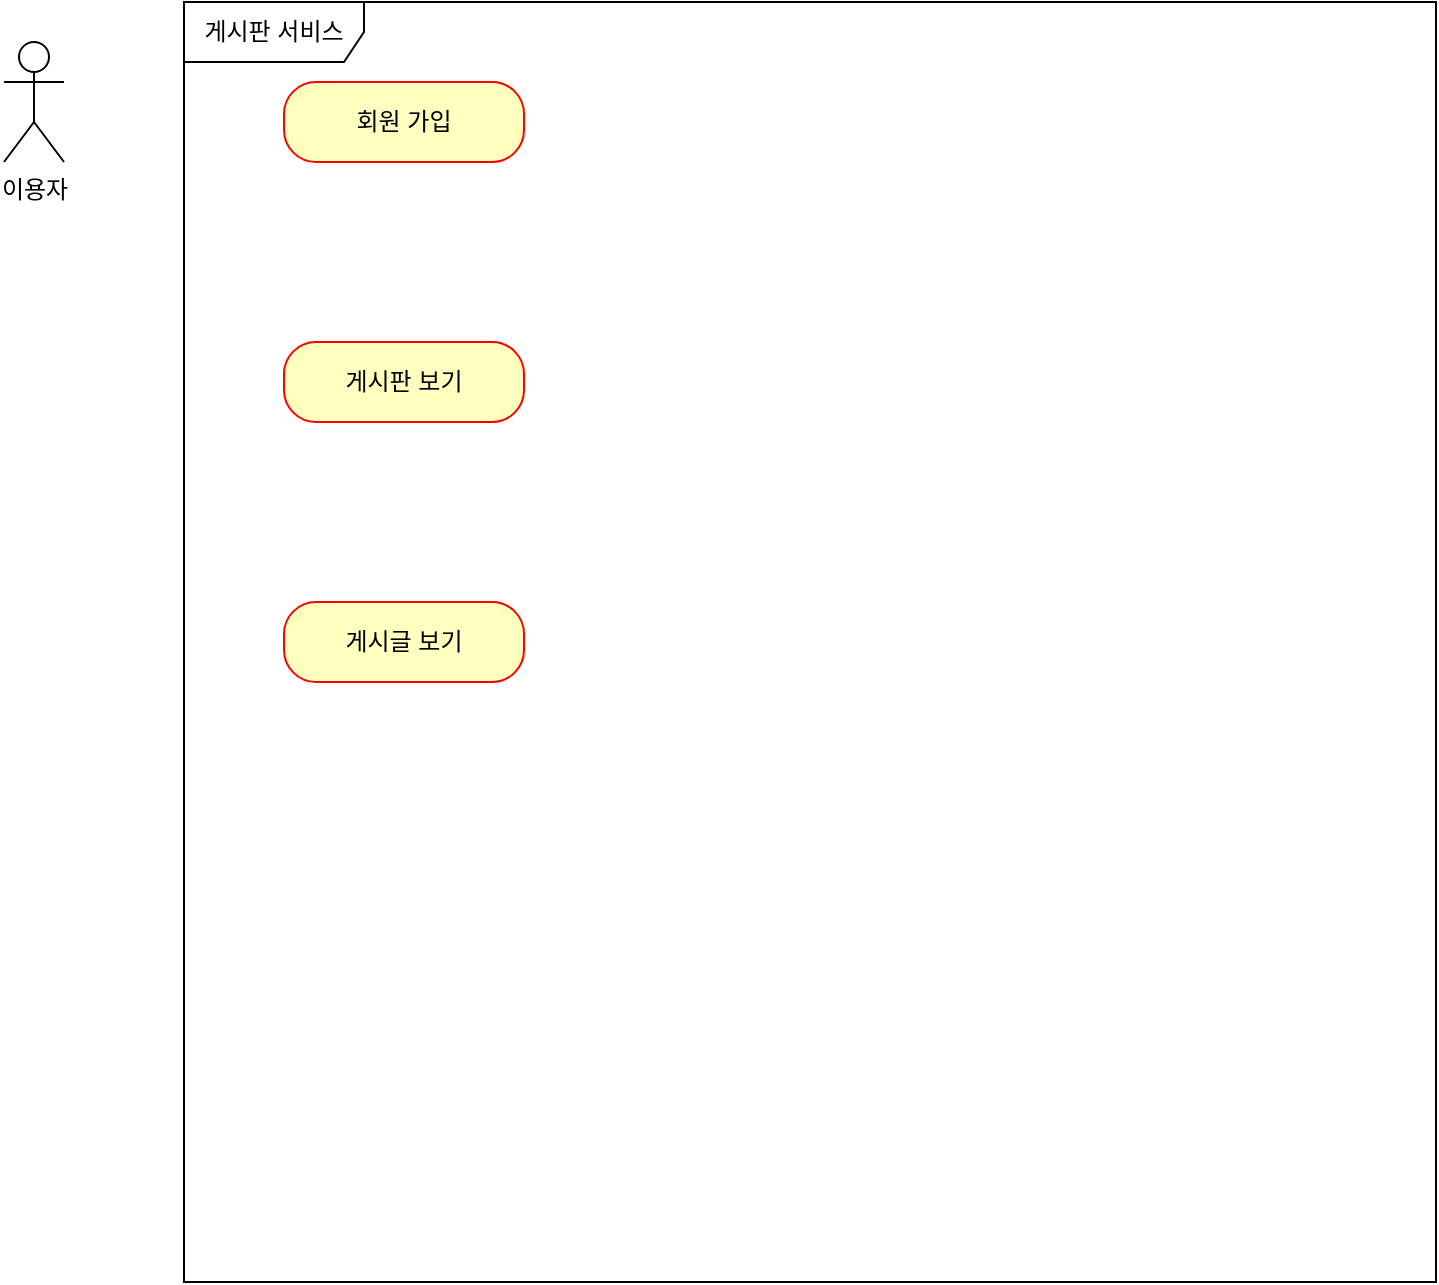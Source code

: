 <mxfile version="21.6.2" type="github">
  <diagram name="페이지-1" id="a28MBN3_P2VQPF30qmRz">
    <mxGraphModel dx="1417" dy="933" grid="1" gridSize="10" guides="1" tooltips="1" connect="1" arrows="1" fold="1" page="1" pageScale="1" pageWidth="827" pageHeight="1169" math="0" shadow="0">
      <root>
        <mxCell id="0" />
        <mxCell id="1" parent="0" />
        <mxCell id="5rkW_pVw5Inmj1w38HNS-1" value="이용자" style="shape=umlActor;verticalLabelPosition=bottom;verticalAlign=top;html=1;" vertex="1" parent="1">
          <mxGeometry x="-790" y="40" width="30" height="60" as="geometry" />
        </mxCell>
        <mxCell id="5rkW_pVw5Inmj1w38HNS-2" value="게시판 서비스" style="shape=umlFrame;whiteSpace=wrap;html=1;pointerEvents=0;width=90;height=30;" vertex="1" parent="1">
          <mxGeometry x="-700" y="20" width="626" height="640" as="geometry" />
        </mxCell>
        <mxCell id="5rkW_pVw5Inmj1w38HNS-3" value="회원 가입" style="rounded=1;whiteSpace=wrap;html=1;arcSize=40;fontColor=#000000;fillColor=#ffffc0;strokeColor=#ff0000;" vertex="1" parent="1">
          <mxGeometry x="-650" y="60" width="120" height="40" as="geometry" />
        </mxCell>
        <mxCell id="5rkW_pVw5Inmj1w38HNS-5" value="게시판 보기" style="rounded=1;whiteSpace=wrap;html=1;arcSize=40;fontColor=#000000;fillColor=#ffffc0;strokeColor=#ff0000;" vertex="1" parent="1">
          <mxGeometry x="-650" y="190" width="120" height="40" as="geometry" />
        </mxCell>
        <mxCell id="5rkW_pVw5Inmj1w38HNS-6" value="게시글 보기" style="rounded=1;whiteSpace=wrap;html=1;arcSize=40;fontColor=#000000;fillColor=#ffffc0;strokeColor=#ff0000;" vertex="1" parent="1">
          <mxGeometry x="-650" y="320" width="120" height="40" as="geometry" />
        </mxCell>
      </root>
    </mxGraphModel>
  </diagram>
</mxfile>
